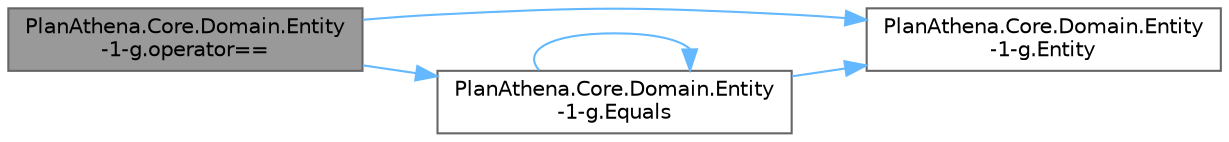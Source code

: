 digraph "PlanAthena.Core.Domain.Entity-1-g.operator=="
{
 // LATEX_PDF_SIZE
  bgcolor="transparent";
  edge [fontname=Helvetica,fontsize=10,labelfontname=Helvetica,labelfontsize=10];
  node [fontname=Helvetica,fontsize=10,shape=box,height=0.2,width=0.4];
  rankdir="LR";
  Node1 [id="Node000001",label="PlanAthena.Core.Domain.Entity\l-1-g.operator==",height=0.2,width=0.4,color="gray40", fillcolor="grey60", style="filled", fontcolor="black",tooltip=" "];
  Node1 -> Node2 [id="edge1_Node000001_Node000002",color="steelblue1",style="solid",tooltip=" "];
  Node2 [id="Node000002",label="PlanAthena.Core.Domain.Entity\l-1-g.Entity",height=0.2,width=0.4,color="grey40", fillcolor="white", style="filled",URL="$class_plan_athena_1_1_core_1_1_domain_1_1_entity-1-g.html#a4ac8a7efcc665ce95e94f7b058b86014",tooltip=" "];
  Node1 -> Node3 [id="edge2_Node000001_Node000003",color="steelblue1",style="solid",tooltip=" "];
  Node3 [id="Node000003",label="PlanAthena.Core.Domain.Entity\l-1-g.Equals",height=0.2,width=0.4,color="grey40", fillcolor="white", style="filled",URL="$class_plan_athena_1_1_core_1_1_domain_1_1_entity-1-g.html#ab22cd62f66d6349a4b6821db8754dfaf",tooltip=" "];
  Node3 -> Node2 [id="edge3_Node000003_Node000002",color="steelblue1",style="solid",tooltip=" "];
  Node3 -> Node3 [id="edge4_Node000003_Node000003",color="steelblue1",style="solid",tooltip=" "];
}
